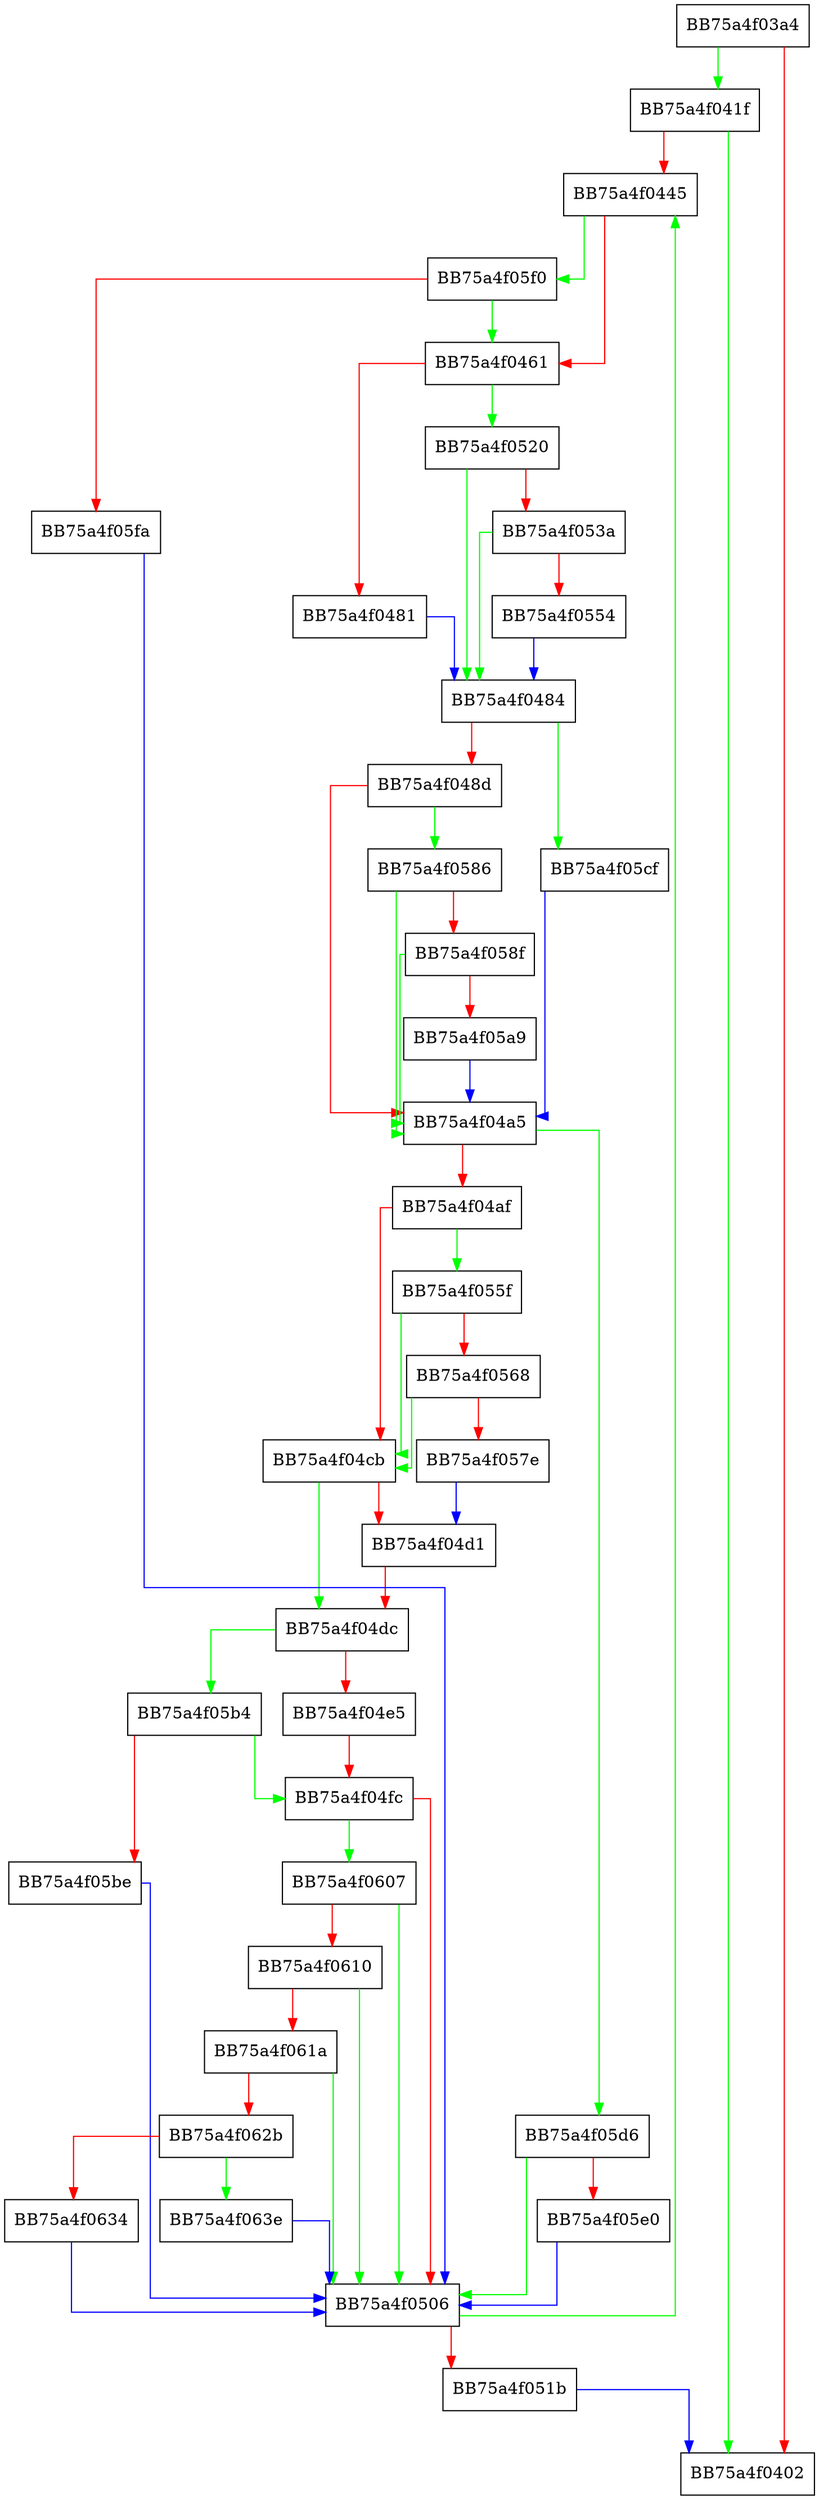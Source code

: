 digraph get_VA_cache_hints {
  node [shape="box"];
  graph [splines=ortho];
  BB75a4f03a4 -> BB75a4f041f [color="green"];
  BB75a4f03a4 -> BB75a4f0402 [color="red"];
  BB75a4f041f -> BB75a4f0402 [color="green"];
  BB75a4f041f -> BB75a4f0445 [color="red"];
  BB75a4f0445 -> BB75a4f05f0 [color="green"];
  BB75a4f0445 -> BB75a4f0461 [color="red"];
  BB75a4f0461 -> BB75a4f0520 [color="green"];
  BB75a4f0461 -> BB75a4f0481 [color="red"];
  BB75a4f0481 -> BB75a4f0484 [color="blue"];
  BB75a4f0484 -> BB75a4f05cf [color="green"];
  BB75a4f0484 -> BB75a4f048d [color="red"];
  BB75a4f048d -> BB75a4f0586 [color="green"];
  BB75a4f048d -> BB75a4f04a5 [color="red"];
  BB75a4f04a5 -> BB75a4f05d6 [color="green"];
  BB75a4f04a5 -> BB75a4f04af [color="red"];
  BB75a4f04af -> BB75a4f055f [color="green"];
  BB75a4f04af -> BB75a4f04cb [color="red"];
  BB75a4f04cb -> BB75a4f04dc [color="green"];
  BB75a4f04cb -> BB75a4f04d1 [color="red"];
  BB75a4f04d1 -> BB75a4f04dc [color="red"];
  BB75a4f04dc -> BB75a4f05b4 [color="green"];
  BB75a4f04dc -> BB75a4f04e5 [color="red"];
  BB75a4f04e5 -> BB75a4f04fc [color="red"];
  BB75a4f04fc -> BB75a4f0607 [color="green"];
  BB75a4f04fc -> BB75a4f0506 [color="red"];
  BB75a4f0506 -> BB75a4f0445 [color="green"];
  BB75a4f0506 -> BB75a4f051b [color="red"];
  BB75a4f051b -> BB75a4f0402 [color="blue"];
  BB75a4f0520 -> BB75a4f0484 [color="green"];
  BB75a4f0520 -> BB75a4f053a [color="red"];
  BB75a4f053a -> BB75a4f0484 [color="green"];
  BB75a4f053a -> BB75a4f0554 [color="red"];
  BB75a4f0554 -> BB75a4f0484 [color="blue"];
  BB75a4f055f -> BB75a4f04cb [color="green"];
  BB75a4f055f -> BB75a4f0568 [color="red"];
  BB75a4f0568 -> BB75a4f04cb [color="green"];
  BB75a4f0568 -> BB75a4f057e [color="red"];
  BB75a4f057e -> BB75a4f04d1 [color="blue"];
  BB75a4f0586 -> BB75a4f04a5 [color="green"];
  BB75a4f0586 -> BB75a4f058f [color="red"];
  BB75a4f058f -> BB75a4f04a5 [color="green"];
  BB75a4f058f -> BB75a4f05a9 [color="red"];
  BB75a4f05a9 -> BB75a4f04a5 [color="blue"];
  BB75a4f05b4 -> BB75a4f04fc [color="green"];
  BB75a4f05b4 -> BB75a4f05be [color="red"];
  BB75a4f05be -> BB75a4f0506 [color="blue"];
  BB75a4f05cf -> BB75a4f04a5 [color="blue"];
  BB75a4f05d6 -> BB75a4f0506 [color="green"];
  BB75a4f05d6 -> BB75a4f05e0 [color="red"];
  BB75a4f05e0 -> BB75a4f0506 [color="blue"];
  BB75a4f05f0 -> BB75a4f0461 [color="green"];
  BB75a4f05f0 -> BB75a4f05fa [color="red"];
  BB75a4f05fa -> BB75a4f0506 [color="blue"];
  BB75a4f0607 -> BB75a4f0506 [color="green"];
  BB75a4f0607 -> BB75a4f0610 [color="red"];
  BB75a4f0610 -> BB75a4f0506 [color="green"];
  BB75a4f0610 -> BB75a4f061a [color="red"];
  BB75a4f061a -> BB75a4f0506 [color="green"];
  BB75a4f061a -> BB75a4f062b [color="red"];
  BB75a4f062b -> BB75a4f063e [color="green"];
  BB75a4f062b -> BB75a4f0634 [color="red"];
  BB75a4f0634 -> BB75a4f0506 [color="blue"];
  BB75a4f063e -> BB75a4f0506 [color="blue"];
}